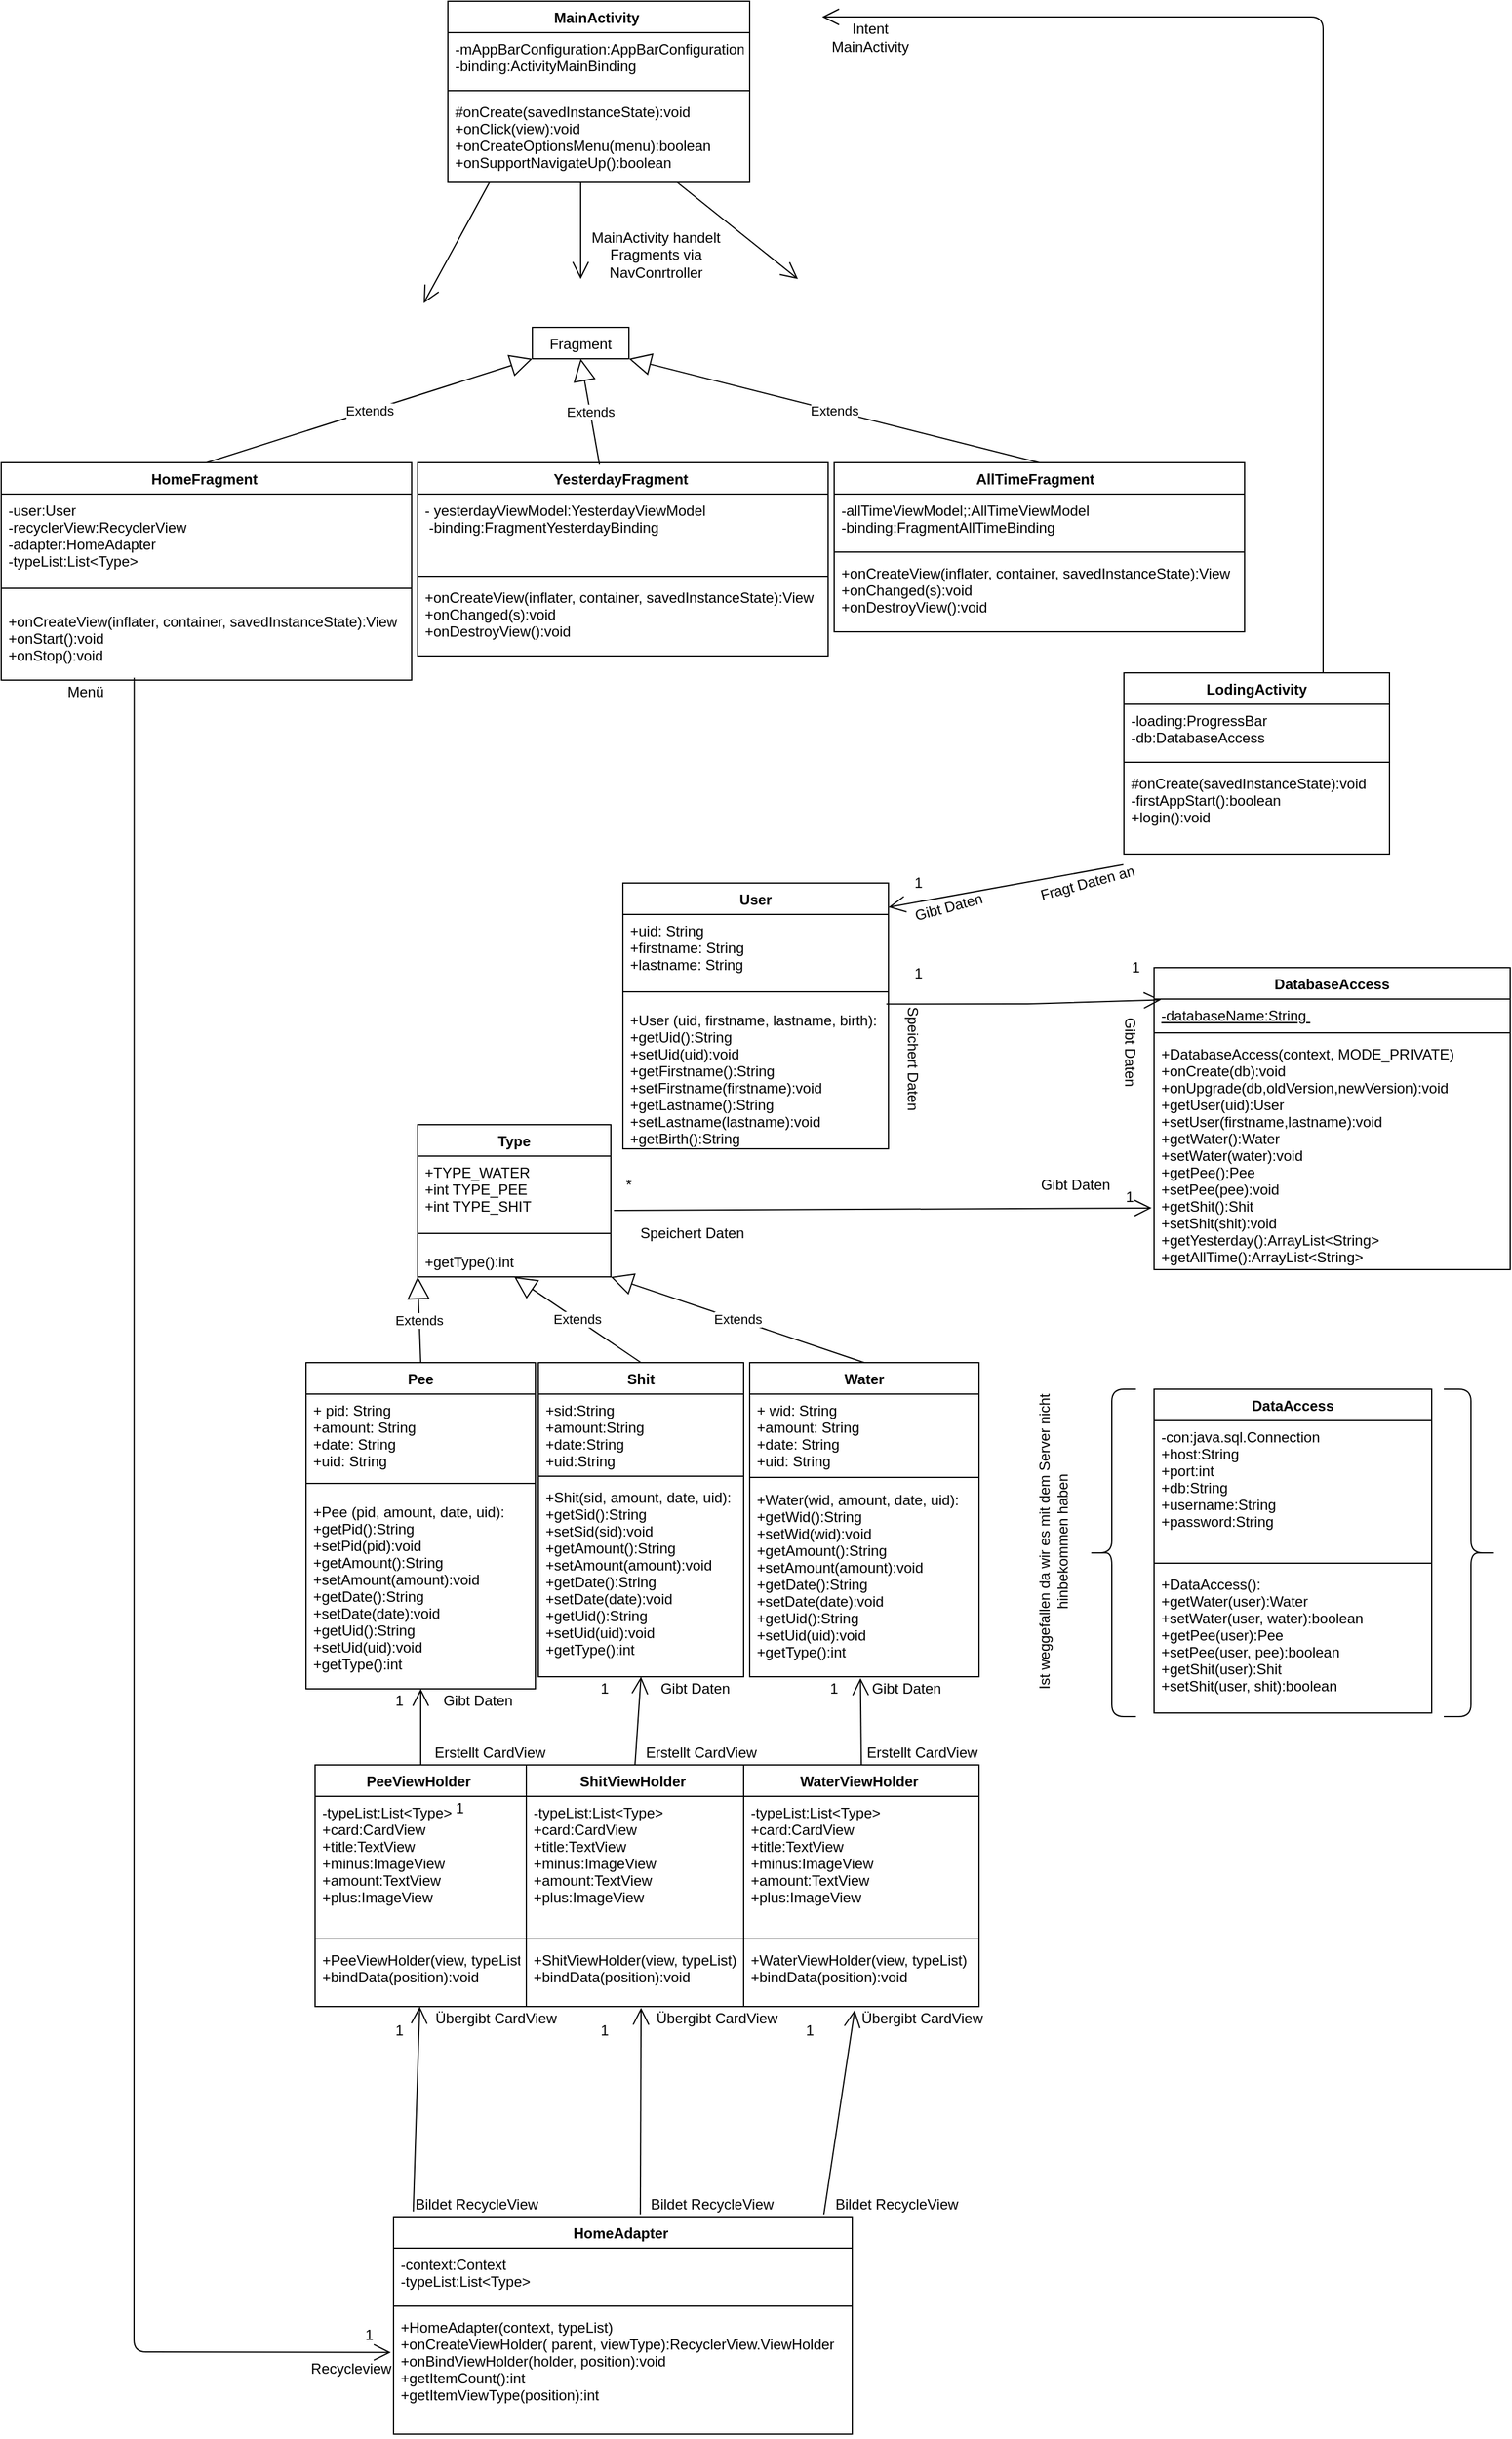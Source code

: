 <mxfile version="14.8.4" type="github">
  <diagram id="NWYkFUK9LSVxFtsLqtCG" name="Page-1">
    <mxGraphModel dx="2997" dy="2294" grid="1" gridSize="10" guides="1" tooltips="1" connect="1" arrows="1" fold="1" page="1" pageScale="1" pageWidth="827" pageHeight="1169" math="0" shadow="0">
      <root>
        <mxCell id="0" />
        <mxCell id="1" parent="0" />
        <mxCell id="OrH7R6QqTdeNsJV3QqQG-1" value="Pee" style="swimlane;fontStyle=1;align=center;verticalAlign=top;childLayout=stackLayout;horizontal=1;startSize=26;horizontalStack=0;resizeParent=1;resizeParentMax=0;resizeLast=0;collapsible=1;marginBottom=0;" parent="1" vertex="1">
          <mxGeometry x="-177.5" y="937" width="190" height="270" as="geometry">
            <mxRectangle x="-90" y="914" width="50" height="26" as="alternateBounds" />
          </mxGeometry>
        </mxCell>
        <mxCell id="OrH7R6QqTdeNsJV3QqQG-2" value="+ pid: String&#xa;+amount: String&#xa;+date: String&#xa;+uid: String&#xa;&#xa;&#xa;" style="text;strokeColor=none;fillColor=none;align=left;verticalAlign=top;spacingLeft=4;spacingRight=4;overflow=hidden;rotatable=0;points=[[0,0.5],[1,0.5]];portConstraint=eastwest;" parent="OrH7R6QqTdeNsJV3QqQG-1" vertex="1">
          <mxGeometry y="26" width="190" height="64" as="geometry" />
        </mxCell>
        <mxCell id="OrH7R6QqTdeNsJV3QqQG-3" value="" style="line;strokeWidth=1;fillColor=none;align=left;verticalAlign=middle;spacingTop=-1;spacingLeft=3;spacingRight=3;rotatable=0;labelPosition=right;points=[];portConstraint=eastwest;" parent="OrH7R6QqTdeNsJV3QqQG-1" vertex="1">
          <mxGeometry y="90" width="190" height="20" as="geometry" />
        </mxCell>
        <mxCell id="OrH7R6QqTdeNsJV3QqQG-4" value="+Pee (pid, amount, date, uid):&#xa;+getPid():String&#xa;+setPid(pid):void&#xa;+getAmount():String&#xa;+setAmount(amount):void&#xa;+getDate():String&#xa;+setDate(date):void&#xa;+getUid():String&#xa;+setUid(uid):void&#xa;+getType():int&#xa;&#xa;" style="text;strokeColor=none;fillColor=none;align=left;verticalAlign=top;spacingLeft=4;spacingRight=4;overflow=hidden;rotatable=0;points=[[0,0.5],[1,0.5]];portConstraint=eastwest;" parent="OrH7R6QqTdeNsJV3QqQG-1" vertex="1">
          <mxGeometry y="110" width="190" height="160" as="geometry" />
        </mxCell>
        <mxCell id="OrH7R6QqTdeNsJV3QqQG-10" value="Shit" style="swimlane;fontStyle=1;align=center;verticalAlign=top;childLayout=stackLayout;horizontal=1;startSize=26;horizontalStack=0;resizeParent=1;resizeParentMax=0;resizeLast=0;collapsible=1;marginBottom=0;" parent="1" vertex="1">
          <mxGeometry x="15" y="937" width="170" height="260" as="geometry">
            <mxRectangle x="55" y="934" width="60" height="26" as="alternateBounds" />
          </mxGeometry>
        </mxCell>
        <mxCell id="OrH7R6QqTdeNsJV3QqQG-11" value="+sid:String&#xa;+amount:String&#xa;+date:String&#xa;+uid:String" style="text;strokeColor=none;fillColor=none;align=left;verticalAlign=top;spacingLeft=4;spacingRight=4;overflow=hidden;rotatable=0;points=[[0,0.5],[1,0.5]];portConstraint=eastwest;" parent="OrH7R6QqTdeNsJV3QqQG-10" vertex="1">
          <mxGeometry y="26" width="170" height="64" as="geometry" />
        </mxCell>
        <mxCell id="OrH7R6QqTdeNsJV3QqQG-12" value="" style="line;strokeWidth=1;fillColor=none;align=left;verticalAlign=middle;spacingTop=-1;spacingLeft=3;spacingRight=3;rotatable=0;labelPosition=right;points=[];portConstraint=eastwest;" parent="OrH7R6QqTdeNsJV3QqQG-10" vertex="1">
          <mxGeometry y="90" width="170" height="8" as="geometry" />
        </mxCell>
        <mxCell id="OrH7R6QqTdeNsJV3QqQG-13" value="+Shit(sid, amount, date, uid):&#xa;+getSid():String&#xa;+setSid(sid):void&#xa;+getAmount():String&#xa;+setAmount(amount):void&#xa;+getDate():String&#xa;+setDate(date):void&#xa;+getUid():String&#xa;+setUid(uid):void&#xa;+getType():int&#xa;&#xa;" style="text;strokeColor=none;fillColor=none;align=left;verticalAlign=top;spacingLeft=4;spacingRight=4;overflow=hidden;rotatable=0;points=[[0,0.5],[1,0.5]];portConstraint=eastwest;" parent="OrH7R6QqTdeNsJV3QqQG-10" vertex="1">
          <mxGeometry y="98" width="170" height="162" as="geometry" />
        </mxCell>
        <mxCell id="OrH7R6QqTdeNsJV3QqQG-18" value="Water" style="swimlane;fontStyle=1;align=center;verticalAlign=top;childLayout=stackLayout;horizontal=1;startSize=26;horizontalStack=0;resizeParent=1;resizeParentMax=0;resizeLast=0;collapsible=1;marginBottom=0;" parent="1" vertex="1">
          <mxGeometry x="190" y="937" width="190" height="260" as="geometry">
            <mxRectangle x="190" y="937" width="50" height="26" as="alternateBounds" />
          </mxGeometry>
        </mxCell>
        <mxCell id="OrH7R6QqTdeNsJV3QqQG-19" value="+ wid: String&#xa;+amount: String&#xa;+date: String&#xa;+uid: String&#xa;&#xa;&#xa;" style="text;strokeColor=none;fillColor=none;align=left;verticalAlign=top;spacingLeft=4;spacingRight=4;overflow=hidden;rotatable=0;points=[[0,0.5],[1,0.5]];portConstraint=eastwest;" parent="OrH7R6QqTdeNsJV3QqQG-18" vertex="1">
          <mxGeometry y="26" width="190" height="64" as="geometry" />
        </mxCell>
        <mxCell id="OrH7R6QqTdeNsJV3QqQG-20" value="" style="line;strokeWidth=1;fillColor=none;align=left;verticalAlign=middle;spacingTop=-1;spacingLeft=3;spacingRight=3;rotatable=0;labelPosition=right;points=[];portConstraint=eastwest;" parent="OrH7R6QqTdeNsJV3QqQG-18" vertex="1">
          <mxGeometry y="90" width="190" height="10" as="geometry" />
        </mxCell>
        <mxCell id="OrH7R6QqTdeNsJV3QqQG-21" value="+Water(wid, amount, date, uid):&#xa;+getWid():String&#xa;+setWid(wid):void&#xa;+getAmount():String&#xa;+setAmount(amount):void&#xa;+getDate():String&#xa;+setDate(date):void&#xa;+getUid():String&#xa;+setUid(uid):void&#xa;+getType():int&#xa;&#xa;" style="text;strokeColor=none;fillColor=none;align=left;verticalAlign=top;spacingLeft=4;spacingRight=4;overflow=hidden;rotatable=0;points=[[0,0.5],[1,0.5]];portConstraint=eastwest;" parent="OrH7R6QqTdeNsJV3QqQG-18" vertex="1">
          <mxGeometry y="100" width="190" height="160" as="geometry" />
        </mxCell>
        <mxCell id="OrH7R6QqTdeNsJV3QqQG-26" value="Type" style="swimlane;fontStyle=1;align=center;verticalAlign=top;childLayout=stackLayout;horizontal=1;startSize=26;horizontalStack=0;resizeParent=1;resizeParentMax=0;resizeLast=0;collapsible=1;marginBottom=0;" parent="1" vertex="1">
          <mxGeometry x="-85" y="740" width="160" height="126" as="geometry">
            <mxRectangle x="39.54" y="823" width="60" height="26" as="alternateBounds" />
          </mxGeometry>
        </mxCell>
        <mxCell id="OrH7R6QqTdeNsJV3QqQG-27" value="+TYPE_WATER &#xa;+int TYPE_PEE&#xa;+int TYPE_SHIT" style="text;strokeColor=none;fillColor=none;align=left;verticalAlign=top;spacingLeft=4;spacingRight=4;overflow=hidden;rotatable=0;points=[[0,0.5],[1,0.5]];portConstraint=eastwest;" parent="OrH7R6QqTdeNsJV3QqQG-26" vertex="1">
          <mxGeometry y="26" width="160" height="54" as="geometry" />
        </mxCell>
        <mxCell id="OrH7R6QqTdeNsJV3QqQG-28" value="" style="line;strokeWidth=1;fillColor=none;align=left;verticalAlign=middle;spacingTop=-1;spacingLeft=3;spacingRight=3;rotatable=0;labelPosition=right;points=[];portConstraint=eastwest;" parent="OrH7R6QqTdeNsJV3QqQG-26" vertex="1">
          <mxGeometry y="80" width="160" height="20" as="geometry" />
        </mxCell>
        <mxCell id="OrH7R6QqTdeNsJV3QqQG-29" value="+getType():int" style="text;strokeColor=none;fillColor=none;align=left;verticalAlign=top;spacingLeft=4;spacingRight=4;overflow=hidden;rotatable=0;points=[[0,0.5],[1,0.5]];portConstraint=eastwest;" parent="OrH7R6QqTdeNsJV3QqQG-26" vertex="1">
          <mxGeometry y="100" width="160" height="26" as="geometry" />
        </mxCell>
        <mxCell id="qPEdYEZ0GSGJsdVQwp-i-1" value="HomeAdapter " style="swimlane;fontStyle=1;align=center;verticalAlign=top;childLayout=stackLayout;horizontal=1;startSize=26;horizontalStack=0;resizeParent=1;resizeParentMax=0;resizeLast=0;collapsible=1;marginBottom=0;" parent="1" vertex="1">
          <mxGeometry x="-105" y="1644" width="380" height="180" as="geometry">
            <mxRectangle x="490" y="474" width="160" height="26" as="alternateBounds" />
          </mxGeometry>
        </mxCell>
        <mxCell id="qPEdYEZ0GSGJsdVQwp-i-2" value="-context:Context&#xa;-typeList:List&lt;Type&gt; " style="text;strokeColor=none;fillColor=none;align=left;verticalAlign=top;spacingLeft=4;spacingRight=4;overflow=hidden;rotatable=0;points=[[0,0.5],[1,0.5]];portConstraint=eastwest;" parent="qPEdYEZ0GSGJsdVQwp-i-1" vertex="1">
          <mxGeometry y="26" width="380" height="44" as="geometry" />
        </mxCell>
        <mxCell id="qPEdYEZ0GSGJsdVQwp-i-3" value="" style="line;strokeWidth=1;fillColor=none;align=left;verticalAlign=middle;spacingTop=-1;spacingLeft=3;spacingRight=3;rotatable=0;labelPosition=right;points=[];portConstraint=eastwest;" parent="qPEdYEZ0GSGJsdVQwp-i-1" vertex="1">
          <mxGeometry y="70" width="380" height="8" as="geometry" />
        </mxCell>
        <mxCell id="qPEdYEZ0GSGJsdVQwp-i-4" value="+HomeAdapter(context, typeList)&#xa;+onCreateViewHolder( parent, viewType):RecyclerView.ViewHolder&#xa;+onBindViewHolder(holder, position):void&#xa;+getItemCount():int&#xa;+getItemViewType(position):int" style="text;strokeColor=none;fillColor=none;align=left;verticalAlign=top;spacingLeft=4;spacingRight=4;overflow=hidden;rotatable=0;points=[[0,0.5],[1,0.5]];portConstraint=eastwest;" parent="qPEdYEZ0GSGJsdVQwp-i-1" vertex="1">
          <mxGeometry y="78" width="380" height="102" as="geometry" />
        </mxCell>
        <mxCell id="qPEdYEZ0GSGJsdVQwp-i-5" value=" PeeViewHolder " style="swimlane;fontStyle=1;align=center;verticalAlign=top;childLayout=stackLayout;horizontal=1;startSize=26;horizontalStack=0;resizeParent=1;resizeParentMax=0;resizeLast=0;collapsible=1;marginBottom=0;" parent="1" vertex="1">
          <mxGeometry x="-170" y="1270" width="175" height="200" as="geometry">
            <mxRectangle x="-130" y="866" width="120" height="26" as="alternateBounds" />
          </mxGeometry>
        </mxCell>
        <mxCell id="qPEdYEZ0GSGJsdVQwp-i-6" value="-typeList:List&lt;Type&gt;&#xa;+card:CardView&#xa;+title:TextView&#xa;+minus:ImageView&#xa;+amount:TextView &#xa;+plus:ImageView" style="text;strokeColor=none;fillColor=none;align=left;verticalAlign=top;spacingLeft=4;spacingRight=4;overflow=hidden;rotatable=0;points=[[0,0.5],[1,0.5]];portConstraint=eastwest;" parent="qPEdYEZ0GSGJsdVQwp-i-5" vertex="1">
          <mxGeometry y="26" width="175" height="114" as="geometry" />
        </mxCell>
        <mxCell id="qPEdYEZ0GSGJsdVQwp-i-7" value="" style="line;strokeWidth=1;fillColor=none;align=left;verticalAlign=middle;spacingTop=-1;spacingLeft=3;spacingRight=3;rotatable=0;labelPosition=right;points=[];portConstraint=eastwest;" parent="qPEdYEZ0GSGJsdVQwp-i-5" vertex="1">
          <mxGeometry y="140" width="175" height="8" as="geometry" />
        </mxCell>
        <mxCell id="qPEdYEZ0GSGJsdVQwp-i-8" value="+PeeViewHolder(view, typeList)&#xa;+bindData(position):void&#xa;" style="text;strokeColor=none;fillColor=none;align=left;verticalAlign=top;spacingLeft=4;spacingRight=4;overflow=hidden;rotatable=0;points=[[0,0.5],[1,0.5]];portConstraint=eastwest;" parent="qPEdYEZ0GSGJsdVQwp-i-5" vertex="1">
          <mxGeometry y="148" width="175" height="52" as="geometry" />
        </mxCell>
        <mxCell id="qPEdYEZ0GSGJsdVQwp-i-9" value="ShitViewHolder " style="swimlane;fontStyle=1;align=center;verticalAlign=top;childLayout=stackLayout;horizontal=1;startSize=26;horizontalStack=0;resizeParent=1;resizeParentMax=0;resizeLast=0;collapsible=1;marginBottom=0;" parent="1" vertex="1">
          <mxGeometry x="5" y="1270" width="180" height="200" as="geometry">
            <mxRectangle y="866" width="140" height="26" as="alternateBounds" />
          </mxGeometry>
        </mxCell>
        <mxCell id="qPEdYEZ0GSGJsdVQwp-i-10" value="-typeList:List&lt;Type&gt;&#xa;+card:CardView&#xa;+title:TextView&#xa;+minus:ImageView&#xa;+amount:TextView &#xa;+plus:ImageView" style="text;strokeColor=none;fillColor=none;align=left;verticalAlign=top;spacingLeft=4;spacingRight=4;overflow=hidden;rotatable=0;points=[[0,0.5],[1,0.5]];portConstraint=eastwest;" parent="qPEdYEZ0GSGJsdVQwp-i-9" vertex="1">
          <mxGeometry y="26" width="180" height="114" as="geometry" />
        </mxCell>
        <mxCell id="qPEdYEZ0GSGJsdVQwp-i-11" value="" style="line;strokeWidth=1;fillColor=none;align=left;verticalAlign=middle;spacingTop=-1;spacingLeft=3;spacingRight=3;rotatable=0;labelPosition=right;points=[];portConstraint=eastwest;" parent="qPEdYEZ0GSGJsdVQwp-i-9" vertex="1">
          <mxGeometry y="140" width="180" height="8" as="geometry" />
        </mxCell>
        <mxCell id="qPEdYEZ0GSGJsdVQwp-i-12" value="+ShitViewHolder(view, typeList)&#xa;+bindData(position):void&#xa;" style="text;strokeColor=none;fillColor=none;align=left;verticalAlign=top;spacingLeft=4;spacingRight=4;overflow=hidden;rotatable=0;points=[[0,0.5],[1,0.5]];portConstraint=eastwest;" parent="qPEdYEZ0GSGJsdVQwp-i-9" vertex="1">
          <mxGeometry y="148" width="180" height="52" as="geometry" />
        </mxCell>
        <mxCell id="qPEdYEZ0GSGJsdVQwp-i-13" value="WaterViewHolder " style="swimlane;fontStyle=1;align=center;verticalAlign=top;childLayout=stackLayout;horizontal=1;startSize=26;horizontalStack=0;resizeParent=1;resizeParentMax=0;resizeLast=0;collapsible=1;marginBottom=0;" parent="1" vertex="1">
          <mxGeometry x="185" y="1270" width="195" height="200" as="geometry">
            <mxRectangle x="180" y="866" width="140" height="26" as="alternateBounds" />
          </mxGeometry>
        </mxCell>
        <mxCell id="qPEdYEZ0GSGJsdVQwp-i-14" value="-typeList:List&lt;Type&gt;&#xa;+card:CardView&#xa;+title:TextView&#xa;+minus:ImageView&#xa;+amount:TextView &#xa;+plus:ImageView" style="text;strokeColor=none;fillColor=none;align=left;verticalAlign=top;spacingLeft=4;spacingRight=4;overflow=hidden;rotatable=0;points=[[0,0.5],[1,0.5]];portConstraint=eastwest;" parent="qPEdYEZ0GSGJsdVQwp-i-13" vertex="1">
          <mxGeometry y="26" width="195" height="114" as="geometry" />
        </mxCell>
        <mxCell id="qPEdYEZ0GSGJsdVQwp-i-15" value="" style="line;strokeWidth=1;fillColor=none;align=left;verticalAlign=middle;spacingTop=-1;spacingLeft=3;spacingRight=3;rotatable=0;labelPosition=right;points=[];portConstraint=eastwest;" parent="qPEdYEZ0GSGJsdVQwp-i-13" vertex="1">
          <mxGeometry y="140" width="195" height="8" as="geometry" />
        </mxCell>
        <mxCell id="qPEdYEZ0GSGJsdVQwp-i-16" value="+WaterViewHolder(view, typeList)&#xa;+bindData(position):void&#xa;" style="text;strokeColor=none;fillColor=none;align=left;verticalAlign=top;spacingLeft=4;spacingRight=4;overflow=hidden;rotatable=0;points=[[0,0.5],[1,0.5]];portConstraint=eastwest;" parent="qPEdYEZ0GSGJsdVQwp-i-13" vertex="1">
          <mxGeometry y="148" width="195" height="52" as="geometry" />
        </mxCell>
        <mxCell id="Ti2GQdQaW2jY4-_UlOmM-1" value="MainActivity " style="swimlane;fontStyle=1;align=center;verticalAlign=top;childLayout=stackLayout;horizontal=1;startSize=26;horizontalStack=0;resizeParent=1;resizeParentMax=0;resizeLast=0;collapsible=1;marginBottom=0;" parent="1" vertex="1">
          <mxGeometry x="-60" y="-190" width="250" height="150" as="geometry">
            <mxRectangle x="-60" y="-190" width="150" height="26" as="alternateBounds" />
          </mxGeometry>
        </mxCell>
        <mxCell id="Ti2GQdQaW2jY4-_UlOmM-2" value="-mAppBarConfiguration:AppBarConfiguration&#xa;-binding:ActivityMainBinding" style="text;strokeColor=none;fillColor=none;align=left;verticalAlign=top;spacingLeft=4;spacingRight=4;overflow=hidden;rotatable=0;points=[[0,0.5],[1,0.5]];portConstraint=eastwest;" parent="Ti2GQdQaW2jY4-_UlOmM-1" vertex="1">
          <mxGeometry y="26" width="250" height="44" as="geometry" />
        </mxCell>
        <mxCell id="Ti2GQdQaW2jY4-_UlOmM-3" value="" style="line;strokeWidth=1;fillColor=none;align=left;verticalAlign=middle;spacingTop=-1;spacingLeft=3;spacingRight=3;rotatable=0;labelPosition=right;points=[];portConstraint=eastwest;" parent="Ti2GQdQaW2jY4-_UlOmM-1" vertex="1">
          <mxGeometry y="70" width="250" height="8" as="geometry" />
        </mxCell>
        <mxCell id="Ti2GQdQaW2jY4-_UlOmM-4" value="#onCreate(savedInstanceState):void&#xa;+onClick(view):void&#xa;+onCreateOptionsMenu(menu):boolean&#xa;+onSupportNavigateUp():boolean&#xa; " style="text;strokeColor=none;fillColor=none;align=left;verticalAlign=top;spacingLeft=4;spacingRight=4;overflow=hidden;rotatable=0;points=[[0,0.5],[1,0.5]];portConstraint=eastwest;" parent="Ti2GQdQaW2jY4-_UlOmM-1" vertex="1">
          <mxGeometry y="78" width="250" height="72" as="geometry" />
        </mxCell>
        <mxCell id="Ti2GQdQaW2jY4-_UlOmM-5" value="AllTimeFragment  " style="swimlane;fontStyle=1;align=center;verticalAlign=top;childLayout=stackLayout;horizontal=1;startSize=26;horizontalStack=0;resizeParent=1;resizeParentMax=0;resizeLast=0;collapsible=1;marginBottom=0;" parent="1" vertex="1">
          <mxGeometry x="260" y="192" width="340" height="140" as="geometry">
            <mxRectangle x="190" y="192" width="160" height="26" as="alternateBounds" />
          </mxGeometry>
        </mxCell>
        <mxCell id="Ti2GQdQaW2jY4-_UlOmM-6" value="-allTimeViewModel;:AllTimeViewModel &#xa;-binding:FragmentAllTimeBinding " style="text;strokeColor=none;fillColor=none;align=left;verticalAlign=top;spacingLeft=4;spacingRight=4;overflow=hidden;rotatable=0;points=[[0,0.5],[1,0.5]];portConstraint=eastwest;" parent="Ti2GQdQaW2jY4-_UlOmM-5" vertex="1">
          <mxGeometry y="26" width="340" height="44" as="geometry" />
        </mxCell>
        <mxCell id="Ti2GQdQaW2jY4-_UlOmM-7" value="" style="line;strokeWidth=1;fillColor=none;align=left;verticalAlign=middle;spacingTop=-1;spacingLeft=3;spacingRight=3;rotatable=0;labelPosition=right;points=[];portConstraint=eastwest;" parent="Ti2GQdQaW2jY4-_UlOmM-5" vertex="1">
          <mxGeometry y="70" width="340" height="8" as="geometry" />
        </mxCell>
        <mxCell id="Ti2GQdQaW2jY4-_UlOmM-8" value="+onCreateView(inflater, container, savedInstanceState):View&#xa;+onChanged(s):void&#xa;+onDestroyView():void" style="text;strokeColor=none;fillColor=none;align=left;verticalAlign=top;spacingLeft=4;spacingRight=4;overflow=hidden;rotatable=0;points=[[0,0.5],[1,0.5]];portConstraint=eastwest;" parent="Ti2GQdQaW2jY4-_UlOmM-5" vertex="1">
          <mxGeometry y="78" width="340" height="62" as="geometry" />
        </mxCell>
        <mxCell id="Ti2GQdQaW2jY4-_UlOmM-13" value="HomeFragment " style="swimlane;fontStyle=1;align=center;verticalAlign=top;childLayout=stackLayout;horizontal=1;startSize=26;horizontalStack=0;resizeParent=1;resizeParentMax=0;resizeLast=0;collapsible=1;marginBottom=0;" parent="1" vertex="1">
          <mxGeometry x="-430" y="192" width="340" height="180" as="geometry">
            <mxRectangle x="-230" y="192" width="150" height="26" as="alternateBounds" />
          </mxGeometry>
        </mxCell>
        <mxCell id="Ti2GQdQaW2jY4-_UlOmM-14" value="-user:User&#xa;-recyclerView:RecyclerView&#xa;-adapter:HomeAdapter&#xa;-typeList:List&lt;Type&gt; " style="text;strokeColor=none;fillColor=none;align=left;verticalAlign=top;spacingLeft=4;spacingRight=4;overflow=hidden;rotatable=0;points=[[0,0.5],[1,0.5]];portConstraint=eastwest;" parent="Ti2GQdQaW2jY4-_UlOmM-13" vertex="1">
          <mxGeometry y="26" width="340" height="64" as="geometry" />
        </mxCell>
        <mxCell id="Ti2GQdQaW2jY4-_UlOmM-15" value="" style="line;strokeWidth=1;fillColor=none;align=left;verticalAlign=middle;spacingTop=-1;spacingLeft=3;spacingRight=3;rotatable=0;labelPosition=right;points=[];portConstraint=eastwest;" parent="Ti2GQdQaW2jY4-_UlOmM-13" vertex="1">
          <mxGeometry y="90" width="340" height="28" as="geometry" />
        </mxCell>
        <mxCell id="Ti2GQdQaW2jY4-_UlOmM-16" value="+onCreateView(inflater, container, savedInstanceState):View&#xa;+onStart():void&#xa;+onStop():void" style="text;strokeColor=none;fillColor=none;align=left;verticalAlign=top;spacingLeft=4;spacingRight=4;overflow=hidden;rotatable=0;points=[[0,0.5],[1,0.5]];portConstraint=eastwest;" parent="Ti2GQdQaW2jY4-_UlOmM-13" vertex="1">
          <mxGeometry y="118" width="340" height="62" as="geometry" />
        </mxCell>
        <mxCell id="Ti2GQdQaW2jY4-_UlOmM-17" value="YesterdayFragment " style="swimlane;fontStyle=1;align=center;verticalAlign=top;childLayout=stackLayout;horizontal=1;startSize=26;horizontalStack=0;resizeParent=1;resizeParentMax=0;resizeLast=0;collapsible=1;marginBottom=0;" parent="1" vertex="1">
          <mxGeometry x="-85" y="192" width="340" height="160" as="geometry">
            <mxRectangle x="-55" y="192" width="150" height="26" as="alternateBounds" />
          </mxGeometry>
        </mxCell>
        <mxCell id="Ti2GQdQaW2jY4-_UlOmM-18" value="- yesterdayViewModel:YesterdayViewModel&#xa; -binding:FragmentYesterdayBinding" style="text;strokeColor=none;fillColor=none;align=left;verticalAlign=top;spacingLeft=4;spacingRight=4;overflow=hidden;rotatable=0;points=[[0,0.5],[1,0.5]];portConstraint=eastwest;" parent="Ti2GQdQaW2jY4-_UlOmM-17" vertex="1">
          <mxGeometry y="26" width="340" height="64" as="geometry" />
        </mxCell>
        <mxCell id="Ti2GQdQaW2jY4-_UlOmM-19" value="" style="line;strokeWidth=1;fillColor=none;align=left;verticalAlign=middle;spacingTop=-1;spacingLeft=3;spacingRight=3;rotatable=0;labelPosition=right;points=[];portConstraint=eastwest;" parent="Ti2GQdQaW2jY4-_UlOmM-17" vertex="1">
          <mxGeometry y="90" width="340" height="8" as="geometry" />
        </mxCell>
        <mxCell id="Ti2GQdQaW2jY4-_UlOmM-20" value="+onCreateView(inflater, container, savedInstanceState):View&#xa;+onChanged(s):void&#xa;+onDestroyView():void" style="text;strokeColor=none;fillColor=none;align=left;verticalAlign=top;spacingLeft=4;spacingRight=4;overflow=hidden;rotatable=0;points=[[0,0.5],[1,0.5]];portConstraint=eastwest;" parent="Ti2GQdQaW2jY4-_UlOmM-17" vertex="1">
          <mxGeometry y="98" width="340" height="62" as="geometry" />
        </mxCell>
        <mxCell id="Ti2GQdQaW2jY4-_UlOmM-70" value="DataAccess" style="swimlane;fontStyle=1;align=center;verticalAlign=top;childLayout=stackLayout;horizontal=1;startSize=26;horizontalStack=0;resizeParent=1;resizeParentMax=0;resizeLast=0;collapsible=1;marginBottom=0;" parent="1" vertex="1">
          <mxGeometry x="525" y="959" width="230" height="268" as="geometry">
            <mxRectangle x="415" y="960" width="110" height="26" as="alternateBounds" />
          </mxGeometry>
        </mxCell>
        <mxCell id="Ti2GQdQaW2jY4-_UlOmM-71" value="-con:java.sql.Connection&#xa;+host:String&#xa;+port:int&#xa;+db:String&#xa;+username:String&#xa;+password:String&#xa;" style="text;strokeColor=none;fillColor=none;align=left;verticalAlign=top;spacingLeft=4;spacingRight=4;overflow=hidden;rotatable=0;points=[[0,0.5],[1,0.5]];portConstraint=eastwest;" parent="Ti2GQdQaW2jY4-_UlOmM-70" vertex="1">
          <mxGeometry y="26" width="230" height="114" as="geometry" />
        </mxCell>
        <mxCell id="Ti2GQdQaW2jY4-_UlOmM-72" value="" style="line;strokeWidth=1;fillColor=none;align=left;verticalAlign=middle;spacingTop=-1;spacingLeft=3;spacingRight=3;rotatable=0;labelPosition=right;points=[];portConstraint=eastwest;" parent="Ti2GQdQaW2jY4-_UlOmM-70" vertex="1">
          <mxGeometry y="140" width="230" height="8" as="geometry" />
        </mxCell>
        <mxCell id="Ti2GQdQaW2jY4-_UlOmM-73" value="+DataAccess():&#xa;+getWater(user):Water&#xa;+setWater(user, water):boolean&#xa;+getPee(user):Pee&#xa;+setPee(user, pee):boolean&#xa;+getShit(user):Shit&#xa;+setShit(user, shit):boolean&#xa;" style="text;strokeColor=none;fillColor=none;align=left;verticalAlign=top;spacingLeft=4;spacingRight=4;overflow=hidden;rotatable=0;points=[[0,0.5],[1,0.5]];portConstraint=eastwest;" parent="Ti2GQdQaW2jY4-_UlOmM-70" vertex="1">
          <mxGeometry y="148" width="230" height="120" as="geometry" />
        </mxCell>
        <mxCell id="kIrqRmyYH5U7gHM8OKDg-16" value="LodingActivity" style="swimlane;fontStyle=1;align=center;verticalAlign=top;childLayout=stackLayout;horizontal=1;startSize=26;horizontalStack=0;resizeParent=1;resizeParentMax=0;resizeLast=0;collapsible=1;marginBottom=0;" parent="1" vertex="1">
          <mxGeometry x="500" y="366" width="220" height="150" as="geometry">
            <mxRectangle x="730" y="-60" width="160" height="26" as="alternateBounds" />
          </mxGeometry>
        </mxCell>
        <mxCell id="kIrqRmyYH5U7gHM8OKDg-17" value="-loading:ProgressBar &#xa;-db:DatabaseAccess" style="text;strokeColor=none;fillColor=none;align=left;verticalAlign=top;spacingLeft=4;spacingRight=4;overflow=hidden;rotatable=0;points=[[0,0.5],[1,0.5]];portConstraint=eastwest;" parent="kIrqRmyYH5U7gHM8OKDg-16" vertex="1">
          <mxGeometry y="26" width="220" height="44" as="geometry" />
        </mxCell>
        <mxCell id="kIrqRmyYH5U7gHM8OKDg-18" value="" style="line;strokeWidth=1;fillColor=none;align=left;verticalAlign=middle;spacingTop=-1;spacingLeft=3;spacingRight=3;rotatable=0;labelPosition=right;points=[];portConstraint=eastwest;" parent="kIrqRmyYH5U7gHM8OKDg-16" vertex="1">
          <mxGeometry y="70" width="220" height="8" as="geometry" />
        </mxCell>
        <mxCell id="kIrqRmyYH5U7gHM8OKDg-19" value="#onCreate(savedInstanceState):void&#xa;-firstAppStart():boolean&#xa;+login():void" style="text;strokeColor=none;fillColor=none;align=left;verticalAlign=top;spacingLeft=4;spacingRight=4;overflow=hidden;rotatable=0;points=[[0,0.5],[1,0.5]];portConstraint=eastwest;" parent="kIrqRmyYH5U7gHM8OKDg-16" vertex="1">
          <mxGeometry y="78" width="220" height="72" as="geometry" />
        </mxCell>
        <mxCell id="kIrqRmyYH5U7gHM8OKDg-27" value="1" style="text;html=1;strokeColor=none;fillColor=none;align=center;verticalAlign=middle;whiteSpace=wrap;rounded=0;" parent="1" vertex="1">
          <mxGeometry x="485" y="790" width="40" height="20" as="geometry" />
        </mxCell>
        <mxCell id="kIrqRmyYH5U7gHM8OKDg-28" value="*" style="text;html=1;strokeColor=none;fillColor=none;align=center;verticalAlign=middle;whiteSpace=wrap;rounded=0;" parent="1" vertex="1">
          <mxGeometry x="70" y="780" width="40" height="20" as="geometry" />
        </mxCell>
        <mxCell id="RZG1Sk_j14Lmqz5CqODX-12" value="Extends" style="endArrow=block;endSize=16;endFill=0;html=1;entryX=0.5;entryY=1;entryDx=0;entryDy=0;exitX=0.5;exitY=0;exitDx=0;exitDy=0;" parent="1" source="OrH7R6QqTdeNsJV3QqQG-10" target="OrH7R6QqTdeNsJV3QqQG-26" edge="1">
          <mxGeometry width="160" relative="1" as="geometry">
            <mxPoint x="69.54" y="910" as="sourcePoint" />
            <mxPoint x="89.54" y="880" as="targetPoint" />
          </mxGeometry>
        </mxCell>
        <mxCell id="RZG1Sk_j14Lmqz5CqODX-14" value="Fragment" style="swimlane;fontStyle=0;childLayout=stackLayout;horizontal=1;startSize=26;fillColor=none;horizontalStack=0;resizeParent=1;resizeParentMax=0;resizeLast=0;collapsible=1;marginBottom=0;" parent="1" vertex="1" collapsed="1">
          <mxGeometry x="10" y="80" width="80" height="26" as="geometry">
            <mxRectangle x="-15" y="84" width="140" height="52" as="alternateBounds" />
          </mxGeometry>
        </mxCell>
        <mxCell id="RZG1Sk_j14Lmqz5CqODX-19" value="Extends" style="endArrow=block;endSize=16;endFill=0;html=1;entryX=0.5;entryY=1;entryDx=0;entryDy=0;exitX=0.443;exitY=0.01;exitDx=0;exitDy=0;exitPerimeter=0;" parent="1" source="Ti2GQdQaW2jY4-_UlOmM-17" target="RZG1Sk_j14Lmqz5CqODX-14" edge="1">
          <mxGeometry width="160" relative="1" as="geometry">
            <mxPoint x="51.06" y="168.2" as="sourcePoint" />
            <mxPoint x="150" y="230" as="targetPoint" />
          </mxGeometry>
        </mxCell>
        <mxCell id="RZG1Sk_j14Lmqz5CqODX-24" value="Extends" style="endArrow=block;endSize=16;endFill=0;html=1;entryX=1;entryY=1;entryDx=0;entryDy=0;exitX=0.5;exitY=0;exitDx=0;exitDy=0;" parent="1" source="OrH7R6QqTdeNsJV3QqQG-18" target="OrH7R6QqTdeNsJV3QqQG-26" edge="1">
          <mxGeometry width="160" relative="1" as="geometry">
            <mxPoint x="139.54" y="1049.5" as="sourcePoint" />
            <mxPoint x="299.54" y="1049.5" as="targetPoint" />
          </mxGeometry>
        </mxCell>
        <mxCell id="RZG1Sk_j14Lmqz5CqODX-25" value="Extends" style="endArrow=block;endSize=16;endFill=0;html=1;entryX=0;entryY=1;entryDx=0;entryDy=0;exitX=0.5;exitY=0;exitDx=0;exitDy=0;" parent="1" source="OrH7R6QqTdeNsJV3QqQG-1" target="OrH7R6QqTdeNsJV3QqQG-26" edge="1">
          <mxGeometry width="160" relative="1" as="geometry">
            <mxPoint x="159.54" y="920" as="sourcePoint" />
            <mxPoint x="319.54" y="920" as="targetPoint" />
          </mxGeometry>
        </mxCell>
        <mxCell id="RZG1Sk_j14Lmqz5CqODX-26" value="Extends" style="endArrow=block;endSize=16;endFill=0;html=1;entryX=0;entryY=1;entryDx=0;entryDy=0;exitX=0.5;exitY=0;exitDx=0;exitDy=0;" parent="1" source="Ti2GQdQaW2jY4-_UlOmM-13" target="RZG1Sk_j14Lmqz5CqODX-14" edge="1">
          <mxGeometry width="160" relative="1" as="geometry">
            <mxPoint x="-145" y="190" as="sourcePoint" />
            <mxPoint x="-20" y="122.5" as="targetPoint" />
          </mxGeometry>
        </mxCell>
        <mxCell id="RZG1Sk_j14Lmqz5CqODX-27" value="Extends" style="endArrow=block;endSize=16;endFill=0;html=1;entryX=1;entryY=1;entryDx=0;entryDy=0;exitX=0.5;exitY=0;exitDx=0;exitDy=0;" parent="1" source="Ti2GQdQaW2jY4-_UlOmM-5" target="RZG1Sk_j14Lmqz5CqODX-14" edge="1">
          <mxGeometry width="160" relative="1" as="geometry">
            <mxPoint x="130" y="270" as="sourcePoint" />
            <mxPoint x="290" y="270" as="targetPoint" />
          </mxGeometry>
        </mxCell>
        <mxCell id="RZG1Sk_j14Lmqz5CqODX-60" value="1" style="text;html=1;strokeColor=none;fillColor=none;align=center;verticalAlign=middle;whiteSpace=wrap;rounded=0;" parent="1" vertex="1">
          <mxGeometry x="310" y="530" width="40" height="20" as="geometry" />
        </mxCell>
        <mxCell id="RZG1Sk_j14Lmqz5CqODX-62" value="1" style="text;html=1;strokeColor=none;fillColor=none;align=center;verticalAlign=middle;whiteSpace=wrap;rounded=0;" parent="1" vertex="1">
          <mxGeometry x="50.0" y="1197" width="40" height="20" as="geometry" />
        </mxCell>
        <mxCell id="RZG1Sk_j14Lmqz5CqODX-64" value="1" style="text;html=1;strokeColor=none;fillColor=none;align=center;verticalAlign=middle;whiteSpace=wrap;rounded=0;" parent="1" vertex="1">
          <mxGeometry x="-120" y="1207" width="40" height="20" as="geometry" />
        </mxCell>
        <mxCell id="RZG1Sk_j14Lmqz5CqODX-66" value="1" style="text;html=1;strokeColor=none;fillColor=none;align=center;verticalAlign=middle;whiteSpace=wrap;rounded=0;" parent="1" vertex="1">
          <mxGeometry x="240" y="1197" width="40" height="20" as="geometry" />
        </mxCell>
        <mxCell id="RZG1Sk_j14Lmqz5CqODX-69" value="1" style="text;html=1;strokeColor=none;fillColor=none;align=center;verticalAlign=middle;whiteSpace=wrap;rounded=0;" parent="1" vertex="1">
          <mxGeometry x="-70" y="1296" width="40" height="20" as="geometry" />
        </mxCell>
        <mxCell id="RZG1Sk_j14Lmqz5CqODX-108" value="" style="endArrow=open;endFill=1;endSize=12;html=1;exitX=0.5;exitY=0;exitDx=0;exitDy=0;entryX=0.5;entryY=1;entryDx=0;entryDy=0;" parent="1" source="qPEdYEZ0GSGJsdVQwp-i-9" target="OrH7R6QqTdeNsJV3QqQG-10" edge="1">
          <mxGeometry width="160" relative="1" as="geometry">
            <mxPoint x="219.54" y="770" as="sourcePoint" />
            <mxPoint x="379.54" y="770" as="targetPoint" />
          </mxGeometry>
        </mxCell>
        <mxCell id="RZG1Sk_j14Lmqz5CqODX-109" value="" style="endArrow=open;endFill=1;endSize=12;html=1;exitX=0.5;exitY=0;exitDx=0;exitDy=0;entryX=0.483;entryY=1.007;entryDx=0;entryDy=0;entryPerimeter=0;" parent="1" source="qPEdYEZ0GSGJsdVQwp-i-13" target="OrH7R6QqTdeNsJV3QqQG-21" edge="1">
          <mxGeometry width="160" relative="1" as="geometry">
            <mxPoint x="219.54" y="770" as="sourcePoint" />
            <mxPoint x="379.54" y="770" as="targetPoint" />
          </mxGeometry>
        </mxCell>
        <mxCell id="RZG1Sk_j14Lmqz5CqODX-111" value="" style="endArrow=open;endFill=1;endSize=12;html=1;exitX=0.5;exitY=0;exitDx=0;exitDy=0;entryX=0.5;entryY=1;entryDx=0;entryDy=0;" parent="1" source="qPEdYEZ0GSGJsdVQwp-i-5" target="OrH7R6QqTdeNsJV3QqQG-1" edge="1">
          <mxGeometry width="160" relative="1" as="geometry">
            <mxPoint x="219.54" y="770" as="sourcePoint" />
            <mxPoint x="379.54" y="770" as="targetPoint" />
          </mxGeometry>
        </mxCell>
        <mxCell id="RZG1Sk_j14Lmqz5CqODX-113" value="" style="endArrow=open;endFill=1;endSize=12;html=1;exitX=1.016;exitY=0.833;exitDx=0;exitDy=0;exitPerimeter=0;startArrow=none;entryX=-0.007;entryY=0.734;entryDx=0;entryDy=0;entryPerimeter=0;" parent="1" source="OrH7R6QqTdeNsJV3QqQG-27" target="RaYx2sjUK4AAvabXIWK5-4" edge="1">
          <mxGeometry width="160" relative="1" as="geometry">
            <mxPoint x="242.585" y="833.44" as="sourcePoint" />
            <mxPoint x="480" y="850" as="targetPoint" />
          </mxGeometry>
        </mxCell>
        <mxCell id="RZG1Sk_j14Lmqz5CqODX-114" value="" style="endArrow=open;endFill=1;endSize=12;html=1;startArrow=none;exitX=0.992;exitY=0.001;exitDx=0;exitDy=0;exitPerimeter=0;entryX=0.019;entryY=0.029;entryDx=0;entryDy=0;entryPerimeter=0;" parent="1" source="OrH7R6QqTdeNsJV3QqQG-33" target="RaYx2sjUK4AAvabXIWK5-2" edge="1">
          <mxGeometry width="160" relative="1" as="geometry">
            <mxPoint x="350" y="600" as="sourcePoint" />
            <mxPoint x="530" y="639" as="targetPoint" />
            <Array as="points">
              <mxPoint x="420" y="640" />
            </Array>
          </mxGeometry>
        </mxCell>
        <mxCell id="RZG1Sk_j14Lmqz5CqODX-115" value="1" style="text;html=1;strokeColor=none;fillColor=none;align=center;verticalAlign=middle;whiteSpace=wrap;rounded=0;" parent="1" vertex="1">
          <mxGeometry x="310" y="610" width="40" height="10" as="geometry" />
        </mxCell>
        <mxCell id="OrH7R6QqTdeNsJV3QqQG-30" value="User" style="swimlane;fontStyle=1;align=center;verticalAlign=top;childLayout=stackLayout;horizontal=1;startSize=26;horizontalStack=0;resizeParent=1;resizeParentMax=0;resizeLast=0;collapsible=1;marginBottom=0;" parent="1" vertex="1">
          <mxGeometry x="85" y="540" width="220" height="220" as="geometry">
            <mxRectangle x="100" y="520" width="50" height="26" as="alternateBounds" />
          </mxGeometry>
        </mxCell>
        <mxCell id="OrH7R6QqTdeNsJV3QqQG-31" value="+uid: String&#xa;+firstname: String&#xa;+lastname: String" style="text;strokeColor=none;fillColor=none;align=left;verticalAlign=top;spacingLeft=4;spacingRight=4;overflow=hidden;rotatable=0;points=[[0,0.5],[1,0.5]];portConstraint=eastwest;" parent="OrH7R6QqTdeNsJV3QqQG-30" vertex="1">
          <mxGeometry y="26" width="220" height="54" as="geometry" />
        </mxCell>
        <mxCell id="OrH7R6QqTdeNsJV3QqQG-32" value="" style="line;strokeWidth=1;fillColor=none;align=left;verticalAlign=middle;spacingTop=-1;spacingLeft=3;spacingRight=3;rotatable=0;labelPosition=right;points=[];portConstraint=eastwest;" parent="OrH7R6QqTdeNsJV3QqQG-30" vertex="1">
          <mxGeometry y="80" width="220" height="20" as="geometry" />
        </mxCell>
        <mxCell id="OrH7R6QqTdeNsJV3QqQG-33" value="+User (uid, firstname, lastname, birth):&#xa;+getUid():String&#xa;+setUid(uid):void&#xa;+getFirstname():String&#xa;+setFirstname(firstname):void&#xa;+getLastname():String&#xa;+setLastname(lastname):void&#xa;+getBirth():String&#xa;" style="text;strokeColor=none;fillColor=none;align=left;verticalAlign=top;spacingLeft=4;spacingRight=4;overflow=hidden;rotatable=0;points=[[0,0.5],[1,0.5]];portConstraint=eastwest;" parent="OrH7R6QqTdeNsJV3QqQG-30" vertex="1">
          <mxGeometry y="100" width="220" height="120" as="geometry" />
        </mxCell>
        <mxCell id="RZG1Sk_j14Lmqz5CqODX-123" value="" style="endArrow=open;endFill=1;endSize=12;html=1;entryX=1;entryY=0.091;entryDx=0;entryDy=0;entryPerimeter=0;exitX=-0.002;exitY=1.122;exitDx=0;exitDy=0;exitPerimeter=0;" parent="1" source="kIrqRmyYH5U7gHM8OKDg-19" target="OrH7R6QqTdeNsJV3QqQG-30" edge="1">
          <mxGeometry width="160" relative="1" as="geometry">
            <mxPoint x="490" y="570" as="sourcePoint" />
            <mxPoint x="330" y="480" as="targetPoint" />
          </mxGeometry>
        </mxCell>
        <mxCell id="RZG1Sk_j14Lmqz5CqODX-124" value="" style="endArrow=open;endFill=1;endSize=12;html=1;" parent="1" edge="1">
          <mxGeometry width="160" relative="1" as="geometry">
            <mxPoint x="50" y="-40" as="sourcePoint" />
            <mxPoint x="50" y="40" as="targetPoint" />
          </mxGeometry>
        </mxCell>
        <mxCell id="RZG1Sk_j14Lmqz5CqODX-129" value="" style="endArrow=open;endFill=1;endSize=12;html=1;exitX=0.938;exitY=-0.011;exitDx=0;exitDy=0;entryX=0.472;entryY=1.058;entryDx=0;entryDy=0;entryPerimeter=0;exitPerimeter=0;" parent="1" source="qPEdYEZ0GSGJsdVQwp-i-1" target="qPEdYEZ0GSGJsdVQwp-i-16" edge="1">
          <mxGeometry width="160" relative="1" as="geometry">
            <mxPoint x="180" y="1520" as="sourcePoint" />
            <mxPoint x="340" y="1520" as="targetPoint" />
          </mxGeometry>
        </mxCell>
        <mxCell id="RZG1Sk_j14Lmqz5CqODX-130" value="" style="endArrow=open;endFill=1;endSize=12;html=1;exitX=0.538;exitY=-0.011;exitDx=0;exitDy=0;exitPerimeter=0;entryX=0.528;entryY=1.019;entryDx=0;entryDy=0;entryPerimeter=0;" parent="1" source="qPEdYEZ0GSGJsdVQwp-i-1" target="qPEdYEZ0GSGJsdVQwp-i-12" edge="1">
          <mxGeometry width="160" relative="1" as="geometry">
            <mxPoint x="180" y="1520" as="sourcePoint" />
            <mxPoint x="340" y="1520" as="targetPoint" />
          </mxGeometry>
        </mxCell>
        <mxCell id="RZG1Sk_j14Lmqz5CqODX-131" value="" style="endArrow=open;endFill=1;endSize=12;html=1;exitX=0.043;exitY=-0.024;exitDx=0;exitDy=0;exitPerimeter=0;" parent="1" source="qPEdYEZ0GSGJsdVQwp-i-1" target="qPEdYEZ0GSGJsdVQwp-i-8" edge="1">
          <mxGeometry width="160" relative="1" as="geometry">
            <mxPoint x="180" y="1520" as="sourcePoint" />
            <mxPoint x="340" y="1520" as="targetPoint" />
          </mxGeometry>
        </mxCell>
        <mxCell id="RZG1Sk_j14Lmqz5CqODX-134" value="1" style="text;html=1;strokeColor=none;fillColor=none;align=center;verticalAlign=middle;whiteSpace=wrap;rounded=0;" parent="1" vertex="1">
          <mxGeometry x="-120" y="1480" width="40" height="20" as="geometry" />
        </mxCell>
        <mxCell id="RZG1Sk_j14Lmqz5CqODX-135" value="1" style="text;html=1;strokeColor=none;fillColor=none;align=center;verticalAlign=middle;whiteSpace=wrap;rounded=0;" parent="1" vertex="1">
          <mxGeometry x="50" y="1480" width="40" height="20" as="geometry" />
        </mxCell>
        <mxCell id="RZG1Sk_j14Lmqz5CqODX-136" value="1" style="text;html=1;strokeColor=none;fillColor=none;align=center;verticalAlign=middle;whiteSpace=wrap;rounded=0;" parent="1" vertex="1">
          <mxGeometry x="220" y="1480" width="40" height="20" as="geometry" />
        </mxCell>
        <mxCell id="-dmJueuZtDUGm3YI3eYa-3" value="Gibt Daten" style="text;html=1;strokeColor=none;fillColor=none;align=center;verticalAlign=middle;whiteSpace=wrap;rounded=0;" parent="1" vertex="1">
          <mxGeometry x="420" y="780" width="80" height="20" as="geometry" />
        </mxCell>
        <mxCell id="-dmJueuZtDUGm3YI3eYa-4" value="Speichert Daten" style="text;html=1;strokeColor=none;fillColor=none;align=center;verticalAlign=middle;whiteSpace=wrap;rounded=0;" parent="1" vertex="1">
          <mxGeometry x="85" y="820" width="115" height="20" as="geometry" />
        </mxCell>
        <mxCell id="-dmJueuZtDUGm3YI3eYa-5" value="Gibt Daten" style="text;html=1;strokeColor=none;fillColor=none;align=center;verticalAlign=middle;whiteSpace=wrap;rounded=0;rotation=90;" parent="1" vertex="1">
          <mxGeometry x="465" y="670" width="80" height="20" as="geometry" />
        </mxCell>
        <mxCell id="-dmJueuZtDUGm3YI3eYa-6" value="Speichert Daten" style="text;html=1;strokeColor=none;fillColor=none;align=center;verticalAlign=middle;whiteSpace=wrap;rounded=0;rotation=90;" parent="1" vertex="1">
          <mxGeometry x="267.5" y="670" width="115" height="30" as="geometry" />
        </mxCell>
        <mxCell id="-dmJueuZtDUGm3YI3eYa-9" value="Fragt Daten an" style="text;html=1;strokeColor=none;fillColor=none;align=center;verticalAlign=middle;whiteSpace=wrap;rounded=0;rotation=-15;" parent="1" vertex="1">
          <mxGeometry x="415" y="530" width="110" height="20" as="geometry" />
        </mxCell>
        <mxCell id="-dmJueuZtDUGm3YI3eYa-10" value="Gibt Daten" style="text;html=1;strokeColor=none;fillColor=none;align=center;verticalAlign=middle;whiteSpace=wrap;rounded=0;rotation=-15;" parent="1" vertex="1">
          <mxGeometry x="315" y="550" width="80" height="20" as="geometry" />
        </mxCell>
        <mxCell id="-dmJueuZtDUGm3YI3eYa-12" value="Erstellt CardView" style="text;html=1;strokeColor=none;fillColor=none;align=center;verticalAlign=middle;whiteSpace=wrap;rounded=0;" parent="1" vertex="1">
          <mxGeometry x="267.5" y="1250" width="130" height="20" as="geometry" />
        </mxCell>
        <mxCell id="-dmJueuZtDUGm3YI3eYa-13" value="Erstellt CardView" style="text;html=1;strokeColor=none;fillColor=none;align=center;verticalAlign=middle;whiteSpace=wrap;rounded=0;" parent="1" vertex="1">
          <mxGeometry x="85" y="1250" width="130" height="20" as="geometry" />
        </mxCell>
        <mxCell id="-dmJueuZtDUGm3YI3eYa-14" value="Erstellt CardView" style="text;html=1;strokeColor=none;fillColor=none;align=center;verticalAlign=middle;whiteSpace=wrap;rounded=0;" parent="1" vertex="1">
          <mxGeometry x="-90" y="1250" width="130" height="20" as="geometry" />
        </mxCell>
        <mxCell id="-dmJueuZtDUGm3YI3eYa-15" value="Gibt Daten" style="text;html=1;strokeColor=none;fillColor=none;align=center;verticalAlign=middle;whiteSpace=wrap;rounded=0;" parent="1" vertex="1">
          <mxGeometry x="280" y="1197" width="80" height="20" as="geometry" />
        </mxCell>
        <mxCell id="-dmJueuZtDUGm3YI3eYa-16" value="Gibt Daten" style="text;html=1;strokeColor=none;fillColor=none;align=center;verticalAlign=middle;whiteSpace=wrap;rounded=0;" parent="1" vertex="1">
          <mxGeometry x="105" y="1197" width="80" height="20" as="geometry" />
        </mxCell>
        <mxCell id="-dmJueuZtDUGm3YI3eYa-17" value="Gibt Daten" style="text;html=1;strokeColor=none;fillColor=none;align=center;verticalAlign=middle;whiteSpace=wrap;rounded=0;" parent="1" vertex="1">
          <mxGeometry x="-75" y="1207" width="80" height="20" as="geometry" />
        </mxCell>
        <mxCell id="-dmJueuZtDUGm3YI3eYa-18" value="Bildet RecycleView" style="text;html=1;strokeColor=none;fillColor=none;align=center;verticalAlign=middle;whiteSpace=wrap;rounded=0;" parent="1" vertex="1">
          <mxGeometry x="242.5" y="1624" width="137.5" height="20" as="geometry" />
        </mxCell>
        <mxCell id="-dmJueuZtDUGm3YI3eYa-19" value="Bildet RecycleView" style="text;html=1;strokeColor=none;fillColor=none;align=center;verticalAlign=middle;whiteSpace=wrap;rounded=0;" parent="1" vertex="1">
          <mxGeometry x="90" y="1624" width="137.5" height="20" as="geometry" />
        </mxCell>
        <mxCell id="-dmJueuZtDUGm3YI3eYa-20" value="Bildet RecycleView" style="text;html=1;strokeColor=none;fillColor=none;align=center;verticalAlign=middle;whiteSpace=wrap;rounded=0;" parent="1" vertex="1">
          <mxGeometry x="-105" y="1624" width="137.5" height="20" as="geometry" />
        </mxCell>
        <mxCell id="-dmJueuZtDUGm3YI3eYa-21" value="Übergibt CardView" style="text;html=1;strokeColor=none;fillColor=none;align=center;verticalAlign=middle;whiteSpace=wrap;rounded=0;" parent="1" vertex="1">
          <mxGeometry x="267.5" y="1470" width="130" height="20" as="geometry" />
        </mxCell>
        <mxCell id="-dmJueuZtDUGm3YI3eYa-22" value="Übergibt CardView" style="text;html=1;strokeColor=none;fillColor=none;align=center;verticalAlign=middle;whiteSpace=wrap;rounded=0;" parent="1" vertex="1">
          <mxGeometry x="97.5" y="1470" width="130" height="20" as="geometry" />
        </mxCell>
        <mxCell id="-dmJueuZtDUGm3YI3eYa-23" value="Übergibt CardView" style="text;html=1;strokeColor=none;fillColor=none;align=center;verticalAlign=middle;whiteSpace=wrap;rounded=0;" parent="1" vertex="1">
          <mxGeometry x="-85" y="1470" width="130" height="20" as="geometry" />
        </mxCell>
        <mxCell id="-dmJueuZtDUGm3YI3eYa-24" value="Menü" style="text;html=1;strokeColor=none;fillColor=none;align=center;verticalAlign=middle;whiteSpace=wrap;rounded=0;" parent="1" vertex="1">
          <mxGeometry x="-380" y="372" width="40" height="20" as="geometry" />
        </mxCell>
        <mxCell id="-dmJueuZtDUGm3YI3eYa-25" value="Recycleview" style="text;html=1;strokeColor=none;fillColor=none;align=center;verticalAlign=middle;whiteSpace=wrap;rounded=0;" parent="1" vertex="1">
          <mxGeometry x="-160" y="1760" width="40" height="20" as="geometry" />
        </mxCell>
        <mxCell id="-dmJueuZtDUGm3YI3eYa-43" value="1" style="text;html=1;strokeColor=none;fillColor=none;align=center;verticalAlign=middle;whiteSpace=wrap;rounded=0;" parent="1" vertex="1">
          <mxGeometry x="490" y="600" width="40" height="20" as="geometry" />
        </mxCell>
        <mxCell id="RaYx2sjUK4AAvabXIWK5-1" value="DatabaseAccess " style="swimlane;fontStyle=1;align=center;verticalAlign=top;childLayout=stackLayout;horizontal=1;startSize=26;horizontalStack=0;resizeParent=1;resizeParentMax=0;resizeLast=0;collapsible=1;marginBottom=0;" parent="1" vertex="1">
          <mxGeometry x="525" y="610" width="295" height="250" as="geometry">
            <mxRectangle x="550" y="920" width="130" height="26" as="alternateBounds" />
          </mxGeometry>
        </mxCell>
        <mxCell id="RaYx2sjUK4AAvabXIWK5-2" value="-databaseName:String " style="text;strokeColor=none;fillColor=none;align=left;verticalAlign=top;spacingLeft=4;spacingRight=4;overflow=hidden;rotatable=0;points=[[0,0.5],[1,0.5]];portConstraint=eastwest;fontStyle=4" parent="RaYx2sjUK4AAvabXIWK5-1" vertex="1">
          <mxGeometry y="26" width="295" height="24" as="geometry" />
        </mxCell>
        <mxCell id="RaYx2sjUK4AAvabXIWK5-3" value="" style="line;strokeWidth=1;fillColor=none;align=left;verticalAlign=middle;spacingTop=-1;spacingLeft=3;spacingRight=3;rotatable=0;labelPosition=right;points=[];portConstraint=eastwest;" parent="RaYx2sjUK4AAvabXIWK5-1" vertex="1">
          <mxGeometry y="50" width="295" height="8" as="geometry" />
        </mxCell>
        <mxCell id="RaYx2sjUK4AAvabXIWK5-4" value="+DatabaseAccess(context, MODE_PRIVATE)&#xa;+onCreate(db):void&#xa;+onUpgrade(db,oldVersion,newVersion):void&#xa;+getUser(uid):User&#xa;+setUser(firstname,lastname):void&#xa;+getWater():Water&#xa;+setWater(water):void&#xa;+getPee():Pee&#xa;+setPee(pee):void&#xa;+getShit():Shit&#xa;+setShit(shit):void&#xa;+getYesterday():ArrayList&lt;String&gt;&#xa;+getAllTime():ArrayList&lt;String&gt; &#xa;" style="text;strokeColor=none;fillColor=none;align=left;verticalAlign=top;spacingLeft=4;spacingRight=4;overflow=hidden;rotatable=0;points=[[0,0.5],[1,0.5]];portConstraint=eastwest;" parent="RaYx2sjUK4AAvabXIWK5-1" vertex="1">
          <mxGeometry y="58" width="295" height="192" as="geometry" />
        </mxCell>
        <mxCell id="XxTh6BxqG6d7tvvwll1p-1" value="" style="shape=curlyBracket;whiteSpace=wrap;html=1;rounded=1;" parent="1" vertex="1">
          <mxGeometry x="470" y="959" width="40" height="271" as="geometry" />
        </mxCell>
        <mxCell id="XxTh6BxqG6d7tvvwll1p-2" value="" style="shape=curlyBracket;whiteSpace=wrap;html=1;rounded=1;flipH=1;" parent="1" vertex="1">
          <mxGeometry x="765" y="959" width="45" height="271" as="geometry" />
        </mxCell>
        <mxCell id="XxTh6BxqG6d7tvvwll1p-3" value="Ist weggefallen da wir es mit dem Server nicht hinbekommen haben" style="text;html=1;strokeColor=none;fillColor=none;align=center;verticalAlign=middle;whiteSpace=wrap;rounded=0;rotation=-90;" parent="1" vertex="1">
          <mxGeometry x="293" y="1050" width="297" height="70" as="geometry" />
        </mxCell>
        <mxCell id="XxTh6BxqG6d7tvvwll1p-4" value="" style="endArrow=open;endFill=1;endSize=12;html=1;exitX=0.324;exitY=0.968;exitDx=0;exitDy=0;exitPerimeter=0;entryX=-0.006;entryY=0.337;entryDx=0;entryDy=0;entryPerimeter=0;" parent="1" source="Ti2GQdQaW2jY4-_UlOmM-16" target="qPEdYEZ0GSGJsdVQwp-i-4" edge="1">
          <mxGeometry width="160" relative="1" as="geometry">
            <mxPoint x="-340" y="620" as="sourcePoint" />
            <mxPoint x="-320" y="1730" as="targetPoint" />
            <Array as="points">
              <mxPoint x="-320" y="1756" />
            </Array>
          </mxGeometry>
        </mxCell>
        <mxCell id="XxTh6BxqG6d7tvvwll1p-5" value="1" style="text;html=1;strokeColor=none;fillColor=none;align=center;verticalAlign=middle;whiteSpace=wrap;rounded=0;" parent="1" vertex="1">
          <mxGeometry x="-145" y="1724" width="40" height="36" as="geometry" />
        </mxCell>
        <mxCell id="y3kidKmf5BJI1lTdwVMo-1" value="MainActivity handelt Fragments via NavConrtroller" style="text;html=1;strokeColor=none;fillColor=none;align=center;verticalAlign=middle;whiteSpace=wrap;rounded=0;" vertex="1" parent="1">
          <mxGeometry x="50" y="20" width="125" as="geometry" />
        </mxCell>
        <mxCell id="y3kidKmf5BJI1lTdwVMo-2" value="" style="endArrow=open;endFill=1;endSize=12;html=1;" edge="1" parent="1">
          <mxGeometry width="160" relative="1" as="geometry">
            <mxPoint x="-25.5" y="-40" as="sourcePoint" />
            <mxPoint x="-80" y="60" as="targetPoint" />
          </mxGeometry>
        </mxCell>
        <mxCell id="y3kidKmf5BJI1lTdwVMo-3" value="" style="endArrow=open;endFill=1;endSize=12;html=1;" edge="1" parent="1">
          <mxGeometry width="160" relative="1" as="geometry">
            <mxPoint x="130" y="-40" as="sourcePoint" />
            <mxPoint x="230" y="40" as="targetPoint" />
          </mxGeometry>
        </mxCell>
        <mxCell id="y3kidKmf5BJI1lTdwVMo-5" value="" style="endArrow=open;endFill=1;endSize=12;html=1;exitX=0.75;exitY=0;exitDx=0;exitDy=0;" edge="1" parent="1" source="kIrqRmyYH5U7gHM8OKDg-16">
          <mxGeometry width="160" relative="1" as="geometry">
            <mxPoint x="575" y="310" as="sourcePoint" />
            <mxPoint x="250" y="-177" as="targetPoint" />
            <Array as="points">
              <mxPoint x="665" y="-177" />
            </Array>
          </mxGeometry>
        </mxCell>
        <mxCell id="y3kidKmf5BJI1lTdwVMo-6" value="Intent MainActivity" style="text;html=1;strokeColor=none;fillColor=none;align=center;verticalAlign=middle;whiteSpace=wrap;rounded=0;" vertex="1" parent="1">
          <mxGeometry x="270" y="-170" width="40" height="20" as="geometry" />
        </mxCell>
      </root>
    </mxGraphModel>
  </diagram>
</mxfile>
